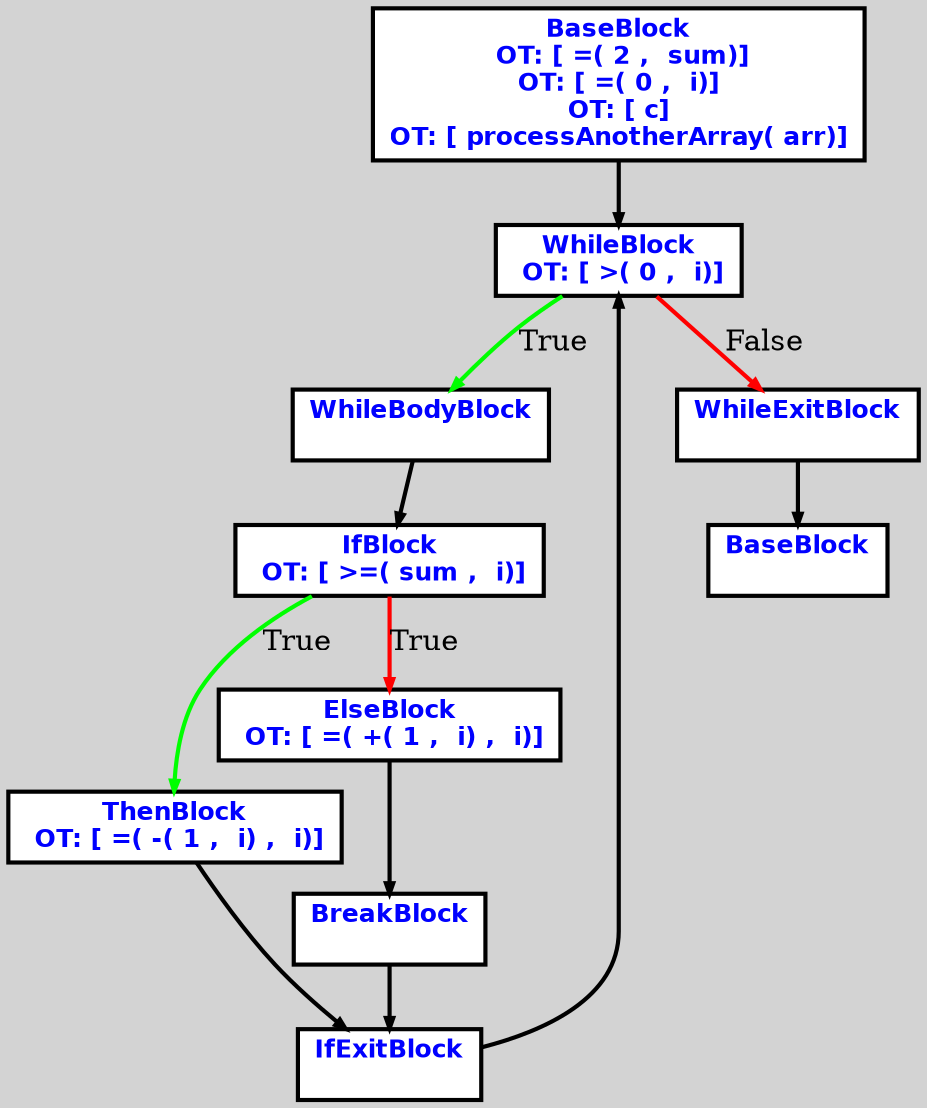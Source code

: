 digraph G {
ordering=out;
ranksep=.4;
bgcolor="lightgrey";  node [shape=box, fixedsize=false, fontsize=12, fontname="Helvetica-bold", fontcolor="blue"
width=.25, height=.25, color="black", fillcolor="white", style="filled, solid, bold"];

edge [arrowsize=.5, color="black", style="bold"]    n000011CED78A23C0 [label="BaseBlock\n OT: [ =( 2 ,  sum)]
OT: [ =( 0 ,  i)]
OT: [ c]
OT: [ processAnotherArray( arr)]
"]
    n000011CED78A2420 [label="WhileBlock\n OT: [ >( 0 ,  i)]
"]
    n000011CED78A23C0 -> n000011CED78A2420
	   n000011CED78A2420 -> n000011CED78A2480 [ label = "True" color="green"]
    n000011CED78A2480 [label="WhileBodyBlock\n "]
    n000011CED78A2540 [label="IfBlock\n OT: [ >=( sum ,  i)]
"]
    n000011CED78A2480 -> n000011CED78A2540
    n000011CED78A2540 -> n000011CED78A25A0 [label="True" color="green"]
    n000011CED78A25A0 [label="ThenBlock\n OT: [ =( -( 1 ,  i) ,  i)]
"]
    n000011CED78A26C0 [label="IfExitBlock\n "]
    n000011CED78A25A0 -> n000011CED78A26C0
    n000011CED78A26C0 -> n000011CED78A2420
    n000011CED78A2540 -> n000011CED78A2600 [label="True" color="red"]
    n000011CED78A2600 [label="ElseBlock\n OT: [ =( +( 1 ,  i) ,  i)]
"]
    n000011CED78A2660 [label="BreakBlock\n "]
    n000011CED78A2600 -> n000011CED78A2660
    n000011CED78A2660 -> n000011CED78A26C0
	   n000011CED78A2420 -> n000011CED78A24E0 [ label = "False" color="red"]
    n000011CED78A24E0 [label="WhileExitBlock\n "]
    n000011CED78A2720 [label="BaseBlock\n "]
    n000011CED78A24E0 -> n000011CED78A2720
}
